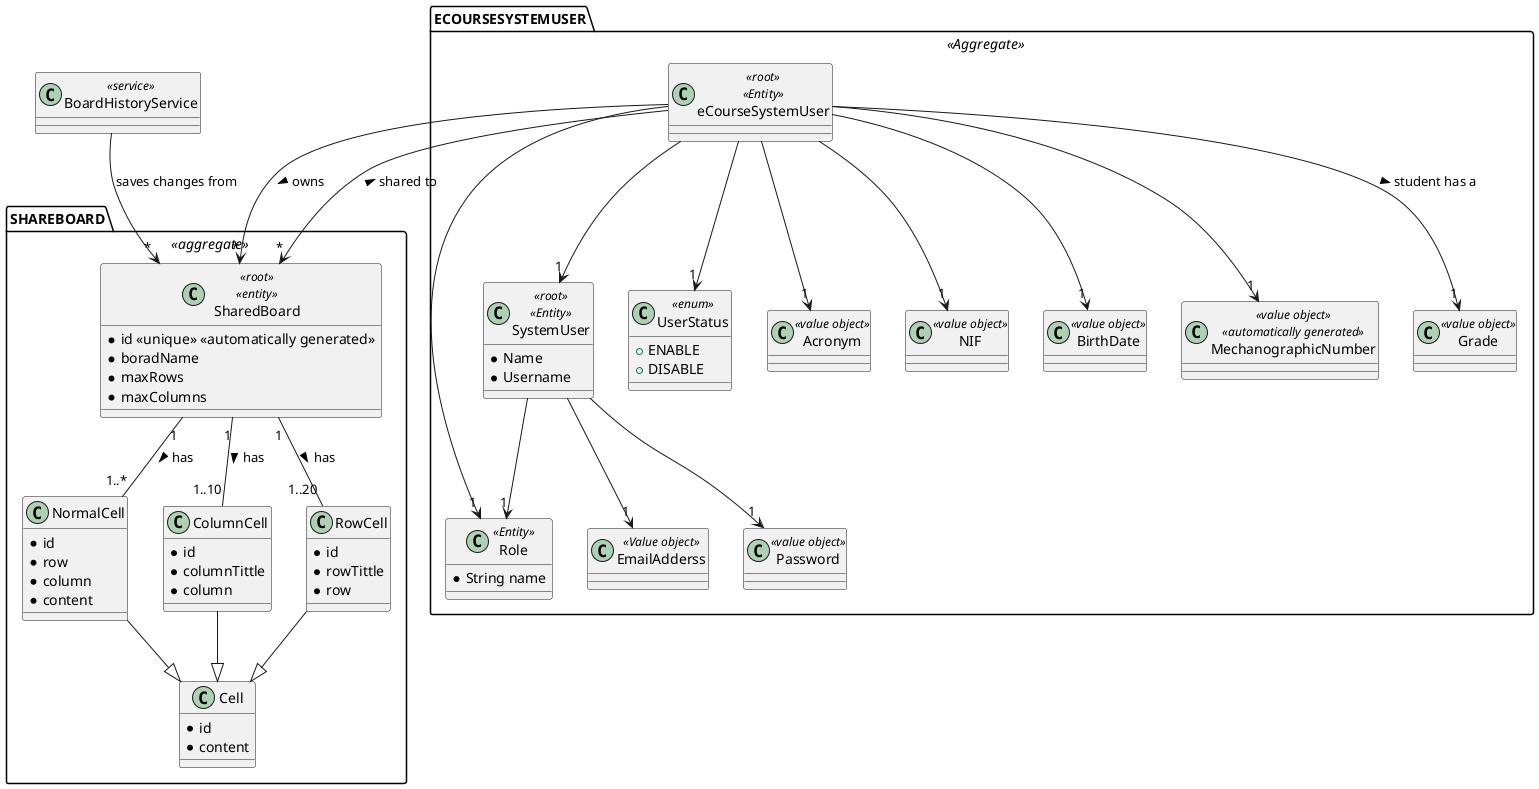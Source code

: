 @startuml
'https://plantuml.com/sequence-diagram


package "ECOURSESYSTEMUSER" <<Aggregate>> {

    class SystemUser <<root>> <<Entity>> {
        * Name
        * Username
    }

    class eCourseSystemUser <<root>> <<Entity>> {

    }

    class EmailAdderss <<Value object>>

    class Role <<Entity>> {
        * String name
    }

    class UserStatus <<enum>> {
        + ENABLE
        + DISABLE
    }

    class Password <<value object>>

    class Acronym <<value object>>

    class NIF <<value object>>

    class BirthDate <<value object>>

    class MechanographicNumber <<value object>> <<automatically generated>>

    class Grade <<value object>>

}


package "SHAREBOARD" <<aggregate>> {
    class SharedBoard <<root>> <<entity>> {
        * id <<unique>> <<automatically generated>>
        * boradName
        * maxRows
        * maxColumns
    }

    class Cell {
        * id
        * content
    }

    class NormalCell {
        * id
        * row
        * column
        * content
    }

    class ColumnCell {
        * id
        * columnTittle
        * column
    }

    class RowCell {
        * id
        * rowTittle
        * row
    }
}
class BoardHistoryService <<service>>


'Relationships

SystemUser --> "1" EmailAdderss
SystemUser --> "1" Password
SystemUser --> "1" Role

eCourseSystemUser --> "1" SystemUser
eCourseSystemUser --> "1" Role
eCourseSystemUser --> "1" UserStatus
eCourseSystemUser --> "1" Acronym
eCourseSystemUser --> "1" NIF
eCourseSystemUser --> "1" BirthDate
eCourseSystemUser --> "1" MechanographicNumber
eCourseSystemUser --> "1" Grade : student has a >
eCourseSystemUser --> "*" SharedBoard : owns >
eCourseSystemUser --> "*" SharedBoard : shared to <
SharedBoard "1" -- "1..20" RowCell : has >
SharedBoard "1" -- "1..10" ColumnCell : has >
SharedBoard "1" -- "1..*" NormalCell : has >
BoardHistoryService --> "*" SharedBoard :saves changes from
NormalCell --|> Cell
ColumnCell --|> Cell
RowCell --|> Cell




@enduml